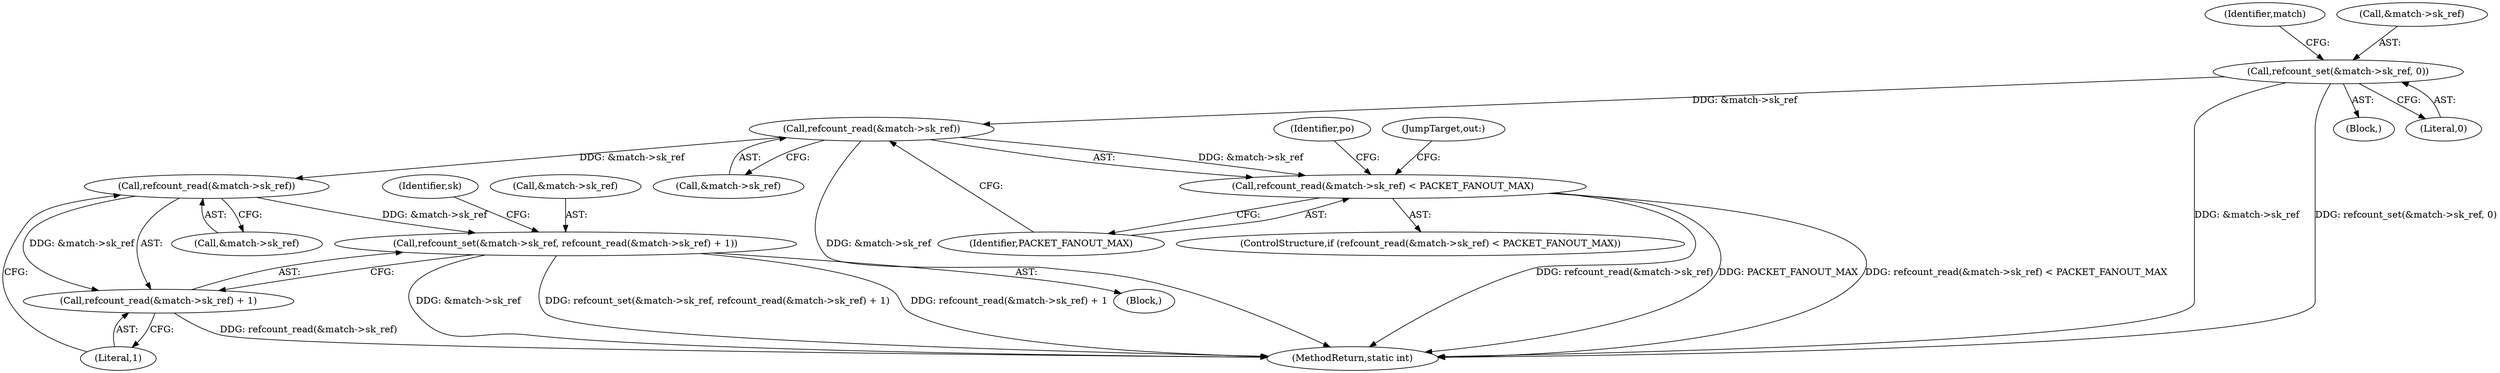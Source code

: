digraph "0_linux_008ba2a13f2d04c947adc536d19debb8fe66f110@API" {
"1000442" [label="(Call,refcount_read(&match->sk_ref))"];
"1000343" [label="(Call,refcount_set(&match->sk_ref, 0))"];
"1000441" [label="(Call,refcount_read(&match->sk_ref) < PACKET_FANOUT_MAX)"];
"1000465" [label="(Call,refcount_read(&match->sk_ref))"];
"1000459" [label="(Call,refcount_set(&match->sk_ref, refcount_read(&match->sk_ref) + 1))"];
"1000464" [label="(Call,refcount_read(&match->sk_ref) + 1)"];
"1000465" [label="(Call,refcount_read(&match->sk_ref))"];
"1000472" [label="(Identifier,sk)"];
"1000452" [label="(Identifier,po)"];
"1000460" [label="(Call,&match->sk_ref)"];
"1000466" [label="(Call,&match->sk_ref)"];
"1000295" [label="(Block,)"];
"1000443" [label="(Call,&match->sk_ref)"];
"1000440" [label="(ControlStructure,if (refcount_read(&match->sk_ref) < PACKET_FANOUT_MAX))"];
"1000442" [label="(Call,refcount_read(&match->sk_ref))"];
"1000448" [label="(Block,)"];
"1000441" [label="(Call,refcount_read(&match->sk_ref) < PACKET_FANOUT_MAX)"];
"1000464" [label="(Call,refcount_read(&match->sk_ref) + 1)"];
"1000343" [label="(Call,refcount_set(&match->sk_ref, 0))"];
"1000350" [label="(Identifier,match)"];
"1000477" [label="(JumpTarget,out:)"];
"1000470" [label="(Literal,1)"];
"1000344" [label="(Call,&match->sk_ref)"];
"1000459" [label="(Call,refcount_set(&match->sk_ref, refcount_read(&match->sk_ref) + 1))"];
"1000348" [label="(Literal,0)"];
"1000495" [label="(MethodReturn,static int)"];
"1000447" [label="(Identifier,PACKET_FANOUT_MAX)"];
"1000442" -> "1000441"  [label="AST: "];
"1000442" -> "1000443"  [label="CFG: "];
"1000443" -> "1000442"  [label="AST: "];
"1000447" -> "1000442"  [label="CFG: "];
"1000442" -> "1000495"  [label="DDG: &match->sk_ref"];
"1000442" -> "1000441"  [label="DDG: &match->sk_ref"];
"1000343" -> "1000442"  [label="DDG: &match->sk_ref"];
"1000442" -> "1000465"  [label="DDG: &match->sk_ref"];
"1000343" -> "1000295"  [label="AST: "];
"1000343" -> "1000348"  [label="CFG: "];
"1000344" -> "1000343"  [label="AST: "];
"1000348" -> "1000343"  [label="AST: "];
"1000350" -> "1000343"  [label="CFG: "];
"1000343" -> "1000495"  [label="DDG: &match->sk_ref"];
"1000343" -> "1000495"  [label="DDG: refcount_set(&match->sk_ref, 0)"];
"1000441" -> "1000440"  [label="AST: "];
"1000441" -> "1000447"  [label="CFG: "];
"1000447" -> "1000441"  [label="AST: "];
"1000452" -> "1000441"  [label="CFG: "];
"1000477" -> "1000441"  [label="CFG: "];
"1000441" -> "1000495"  [label="DDG: refcount_read(&match->sk_ref)"];
"1000441" -> "1000495"  [label="DDG: PACKET_FANOUT_MAX"];
"1000441" -> "1000495"  [label="DDG: refcount_read(&match->sk_ref) < PACKET_FANOUT_MAX"];
"1000465" -> "1000464"  [label="AST: "];
"1000465" -> "1000466"  [label="CFG: "];
"1000466" -> "1000465"  [label="AST: "];
"1000470" -> "1000465"  [label="CFG: "];
"1000465" -> "1000459"  [label="DDG: &match->sk_ref"];
"1000465" -> "1000464"  [label="DDG: &match->sk_ref"];
"1000459" -> "1000448"  [label="AST: "];
"1000459" -> "1000464"  [label="CFG: "];
"1000460" -> "1000459"  [label="AST: "];
"1000464" -> "1000459"  [label="AST: "];
"1000472" -> "1000459"  [label="CFG: "];
"1000459" -> "1000495"  [label="DDG: &match->sk_ref"];
"1000459" -> "1000495"  [label="DDG: refcount_set(&match->sk_ref, refcount_read(&match->sk_ref) + 1)"];
"1000459" -> "1000495"  [label="DDG: refcount_read(&match->sk_ref) + 1"];
"1000464" -> "1000470"  [label="CFG: "];
"1000470" -> "1000464"  [label="AST: "];
"1000464" -> "1000495"  [label="DDG: refcount_read(&match->sk_ref)"];
}
